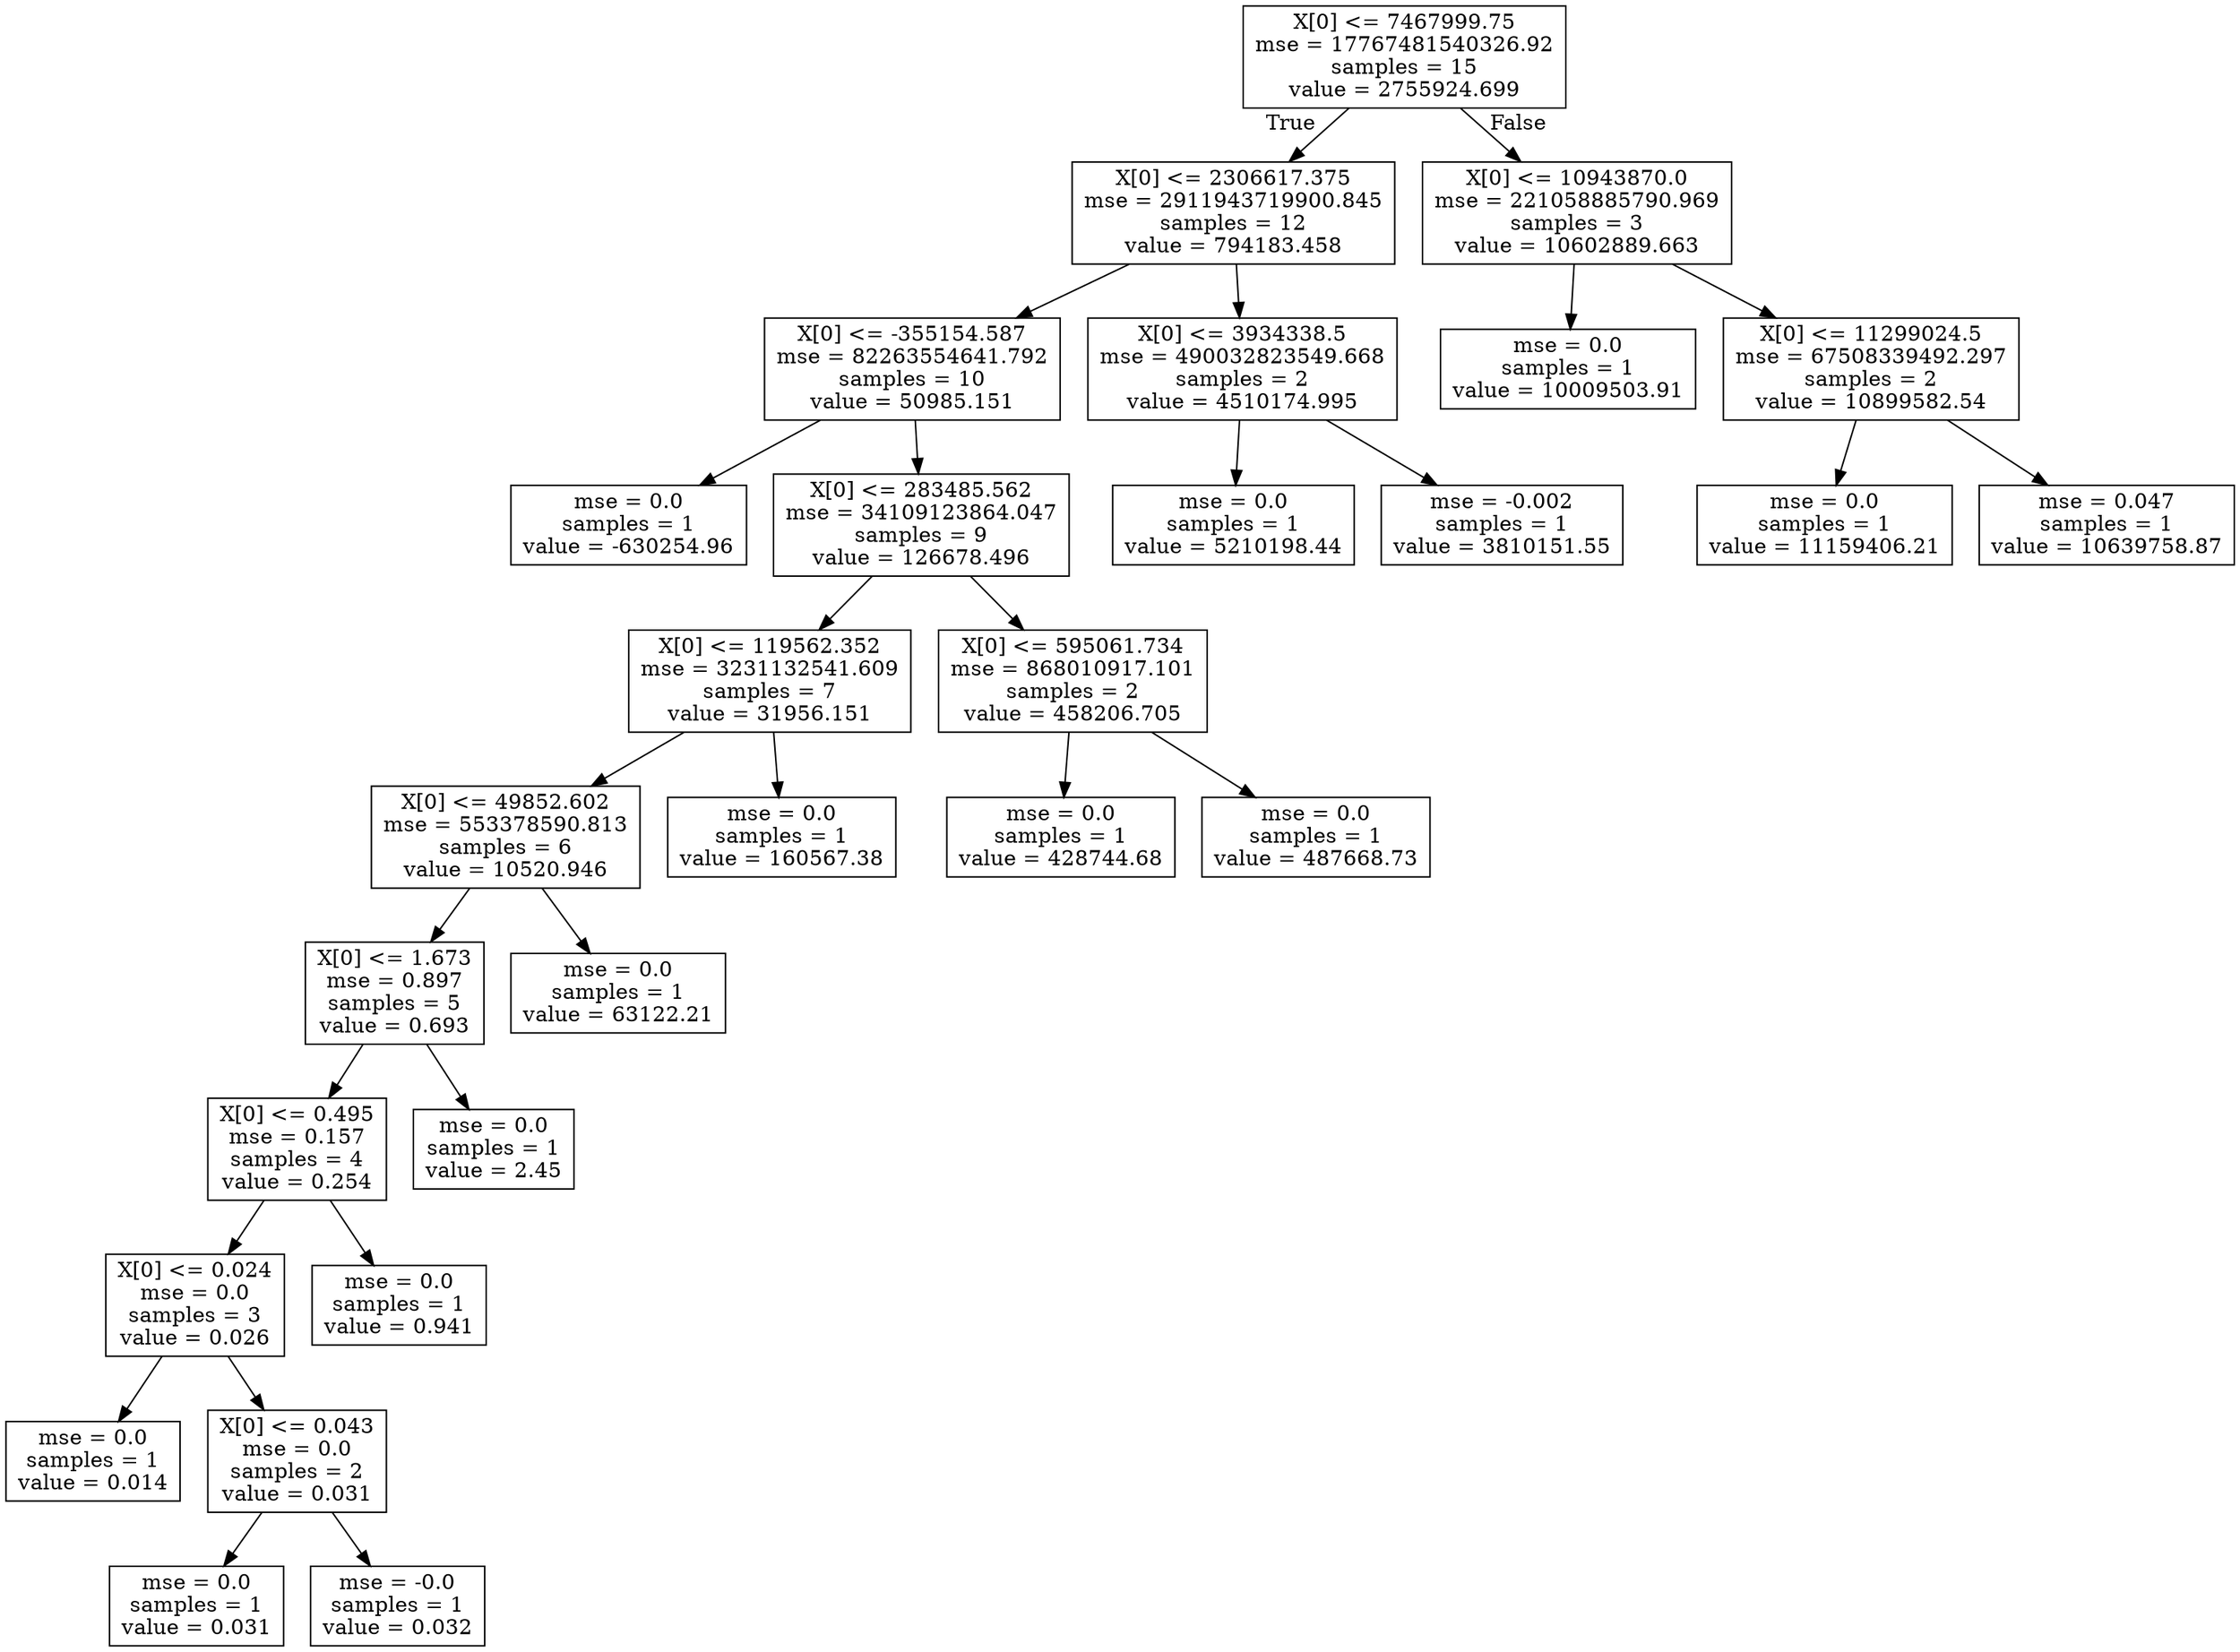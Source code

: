 digraph Tree {
node [shape=box] ;
0 [label="X[0] <= 7467999.75\nmse = 17767481540326.92\nsamples = 15\nvalue = 2755924.699"] ;
1 [label="X[0] <= 2306617.375\nmse = 2911943719900.845\nsamples = 12\nvalue = 794183.458"] ;
0 -> 1 [labeldistance=2.5, labelangle=45, headlabel="True"] ;
2 [label="X[0] <= -355154.587\nmse = 82263554641.792\nsamples = 10\nvalue = 50985.151"] ;
1 -> 2 ;
3 [label="mse = 0.0\nsamples = 1\nvalue = -630254.96"] ;
2 -> 3 ;
4 [label="X[0] <= 283485.562\nmse = 34109123864.047\nsamples = 9\nvalue = 126678.496"] ;
2 -> 4 ;
5 [label="X[0] <= 119562.352\nmse = 3231132541.609\nsamples = 7\nvalue = 31956.151"] ;
4 -> 5 ;
6 [label="X[0] <= 49852.602\nmse = 553378590.813\nsamples = 6\nvalue = 10520.946"] ;
5 -> 6 ;
7 [label="X[0] <= 1.673\nmse = 0.897\nsamples = 5\nvalue = 0.693"] ;
6 -> 7 ;
8 [label="X[0] <= 0.495\nmse = 0.157\nsamples = 4\nvalue = 0.254"] ;
7 -> 8 ;
9 [label="X[0] <= 0.024\nmse = 0.0\nsamples = 3\nvalue = 0.026"] ;
8 -> 9 ;
10 [label="mse = 0.0\nsamples = 1\nvalue = 0.014"] ;
9 -> 10 ;
11 [label="X[0] <= 0.043\nmse = 0.0\nsamples = 2\nvalue = 0.031"] ;
9 -> 11 ;
12 [label="mse = 0.0\nsamples = 1\nvalue = 0.031"] ;
11 -> 12 ;
13 [label="mse = -0.0\nsamples = 1\nvalue = 0.032"] ;
11 -> 13 ;
14 [label="mse = 0.0\nsamples = 1\nvalue = 0.941"] ;
8 -> 14 ;
15 [label="mse = 0.0\nsamples = 1\nvalue = 2.45"] ;
7 -> 15 ;
16 [label="mse = 0.0\nsamples = 1\nvalue = 63122.21"] ;
6 -> 16 ;
17 [label="mse = 0.0\nsamples = 1\nvalue = 160567.38"] ;
5 -> 17 ;
18 [label="X[0] <= 595061.734\nmse = 868010917.101\nsamples = 2\nvalue = 458206.705"] ;
4 -> 18 ;
19 [label="mse = 0.0\nsamples = 1\nvalue = 428744.68"] ;
18 -> 19 ;
20 [label="mse = 0.0\nsamples = 1\nvalue = 487668.73"] ;
18 -> 20 ;
21 [label="X[0] <= 3934338.5\nmse = 490032823549.668\nsamples = 2\nvalue = 4510174.995"] ;
1 -> 21 ;
22 [label="mse = 0.0\nsamples = 1\nvalue = 5210198.44"] ;
21 -> 22 ;
23 [label="mse = -0.002\nsamples = 1\nvalue = 3810151.55"] ;
21 -> 23 ;
24 [label="X[0] <= 10943870.0\nmse = 221058885790.969\nsamples = 3\nvalue = 10602889.663"] ;
0 -> 24 [labeldistance=2.5, labelangle=-45, headlabel="False"] ;
25 [label="mse = 0.0\nsamples = 1\nvalue = 10009503.91"] ;
24 -> 25 ;
26 [label="X[0] <= 11299024.5\nmse = 67508339492.297\nsamples = 2\nvalue = 10899582.54"] ;
24 -> 26 ;
27 [label="mse = 0.0\nsamples = 1\nvalue = 11159406.21"] ;
26 -> 27 ;
28 [label="mse = 0.047\nsamples = 1\nvalue = 10639758.87"] ;
26 -> 28 ;
}